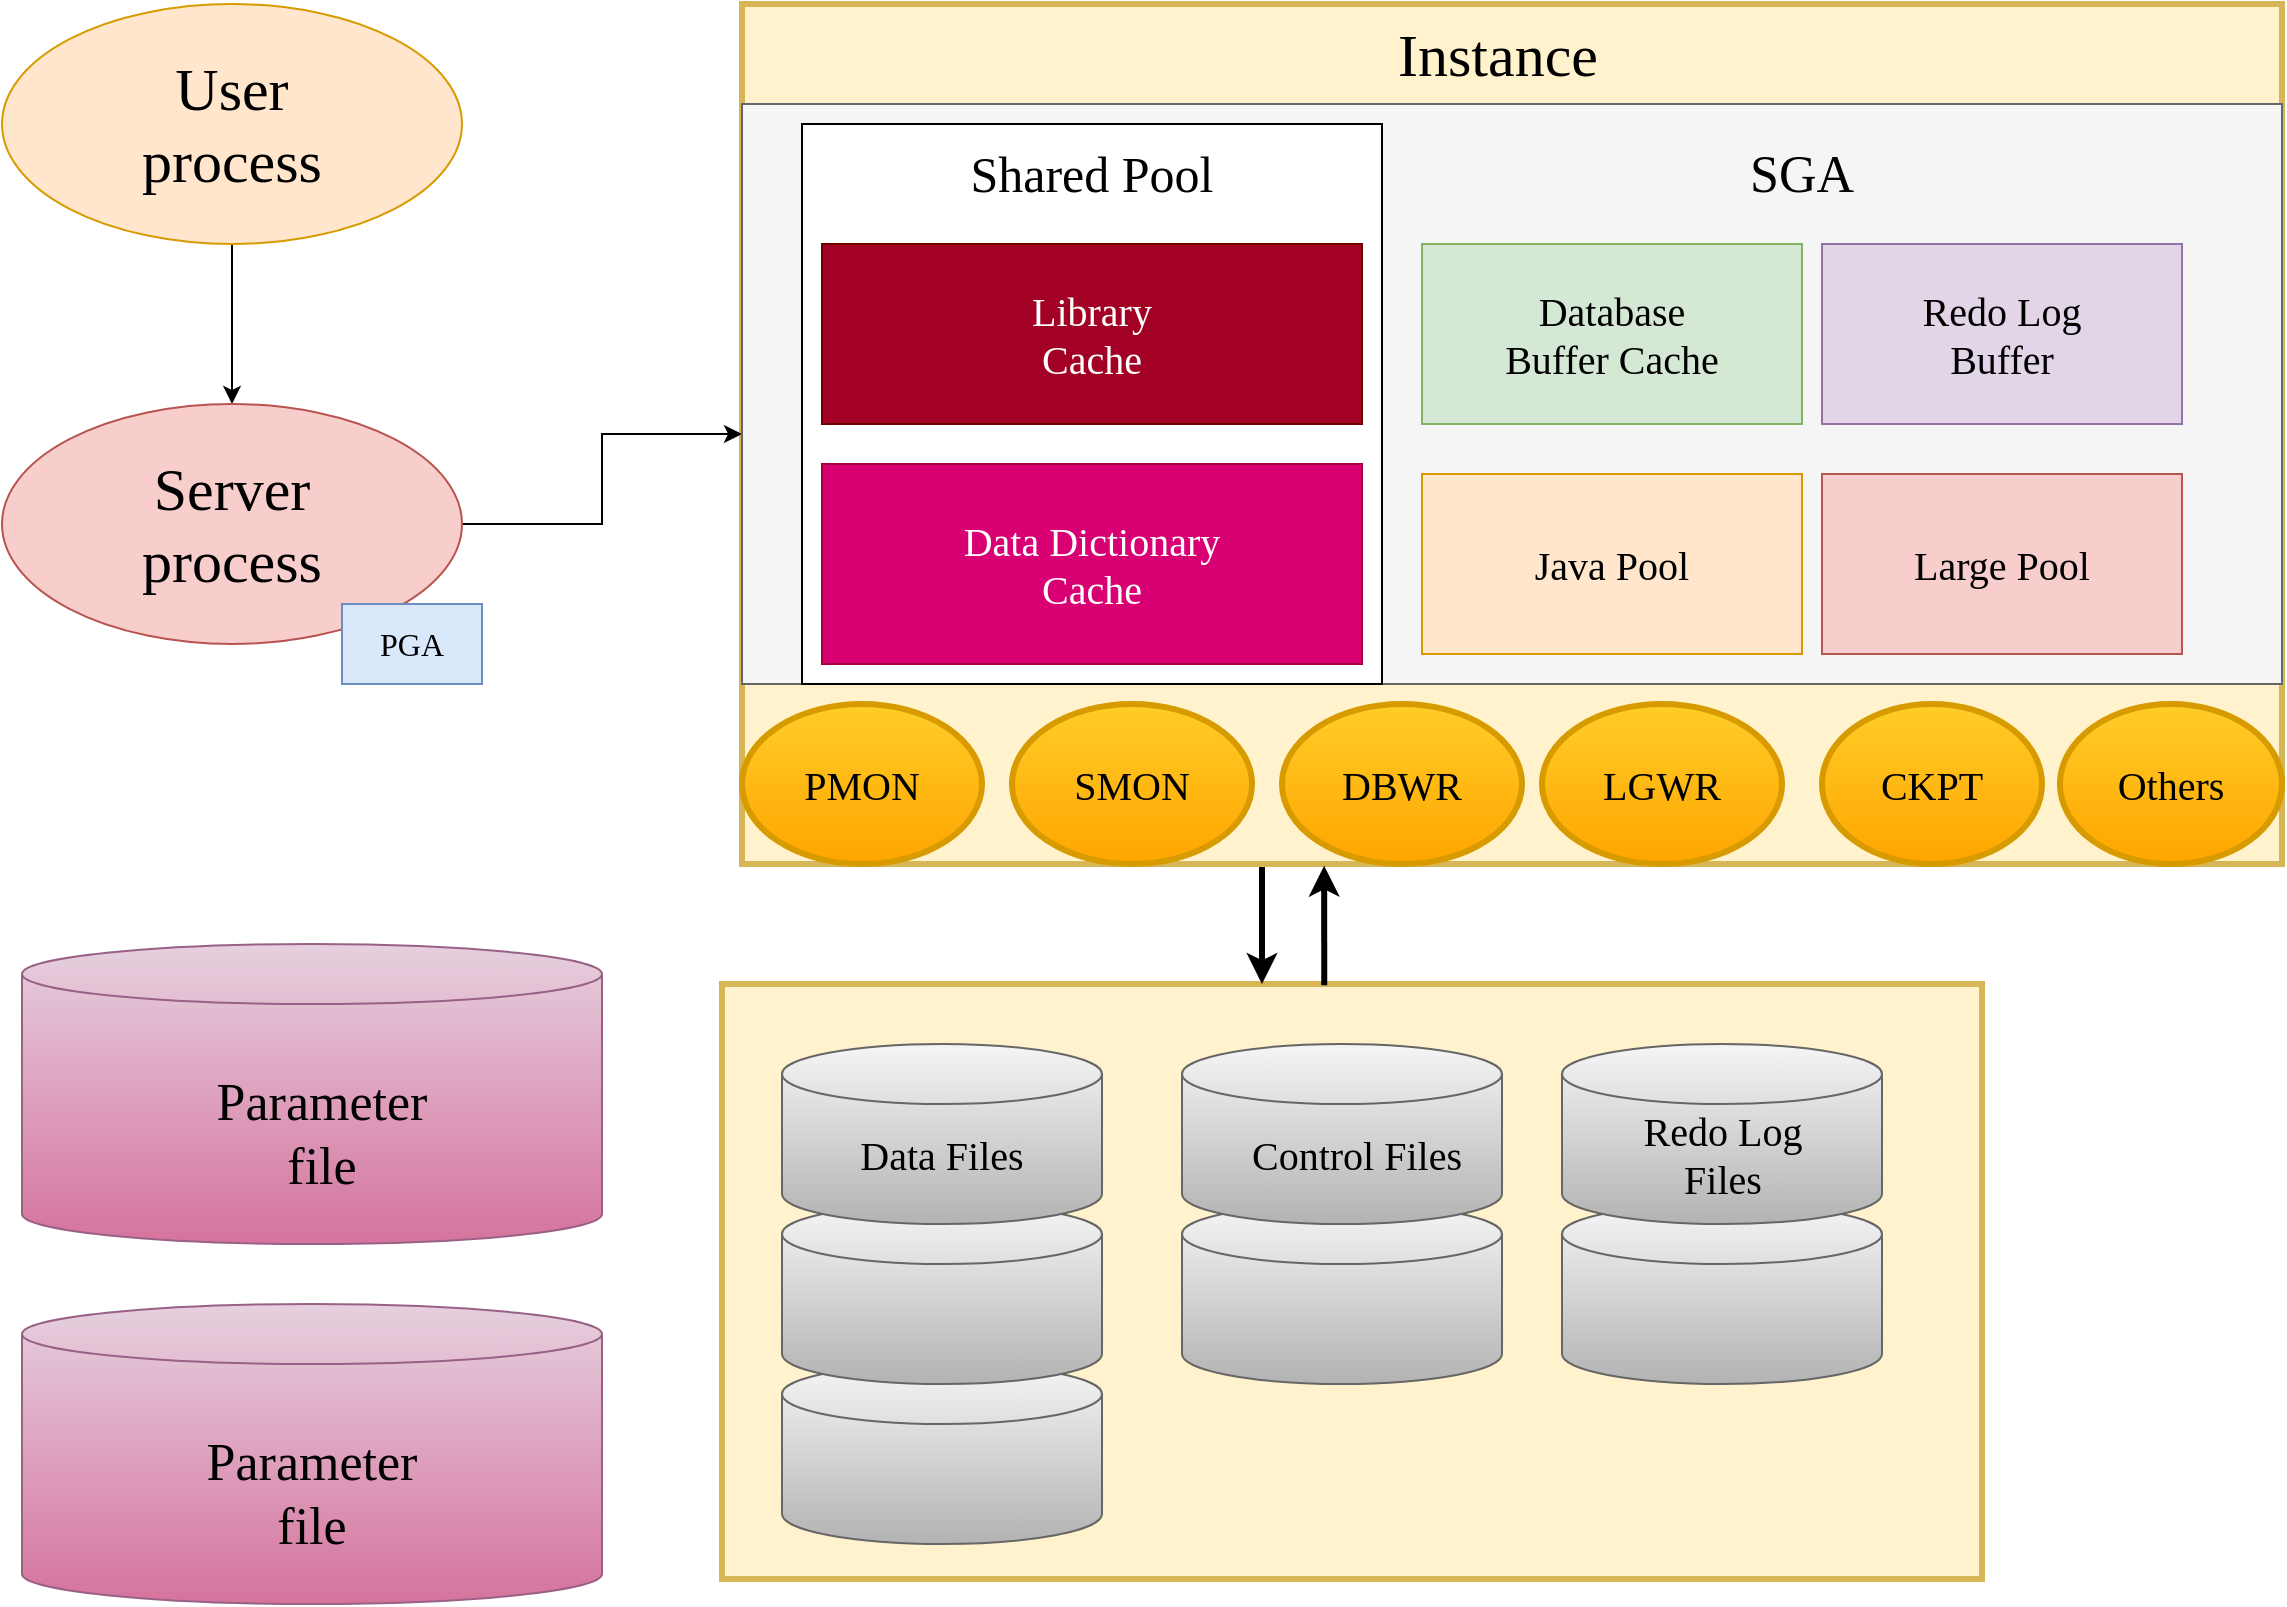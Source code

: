 <mxfile version="24.7.16">
  <diagram name="第 1 页" id="RMl1IjXUAivgwwIWIfm5">
    <mxGraphModel dx="531" dy="274" grid="1" gridSize="10" guides="1" tooltips="1" connect="1" arrows="1" fold="1" page="1" pageScale="1" pageWidth="1169" pageHeight="827" background="#FFFFFF" math="0" shadow="0">
      <root>
        <mxCell id="0" />
        <mxCell id="1" parent="0" />
        <mxCell id="iI4Hv2SD_ylIdM6wp7LN-56" value="" style="whiteSpace=wrap;html=1;fillColor=#fff2cc;strokeColor=#d6b656;resizable=0;strokeWidth=3;movable=0;rotatable=0;deletable=0;editable=0;locked=1;connectable=0;" vertex="1" parent="1">
          <mxGeometry x="380" y="500" width="630" height="297.5" as="geometry" />
        </mxCell>
        <mxCell id="iI4Hv2SD_ylIdM6wp7LN-57" value="" style="edgeStyle=orthogonalEdgeStyle;rounded=0;orthogonalLoop=1;jettySize=auto;html=1;strokeWidth=3;" edge="1" parent="1">
          <mxGeometry relative="1" as="geometry">
            <mxPoint x="650" y="440" as="sourcePoint" />
            <mxPoint x="650" y="500" as="targetPoint" />
            <Array as="points">
              <mxPoint x="650" y="460" />
              <mxPoint x="650" y="460" />
            </Array>
          </mxGeometry>
        </mxCell>
        <mxCell id="iI4Hv2SD_ylIdM6wp7LN-29" value="" style="whiteSpace=wrap;html=1;fillColor=#fff2cc;strokeColor=#d6b656;movable=1;resizable=1;rotatable=1;deletable=1;editable=1;locked=0;connectable=1;strokeWidth=3;" vertex="1" parent="1">
          <mxGeometry x="390" y="10" width="770" height="430" as="geometry" />
        </mxCell>
        <mxCell id="iI4Hv2SD_ylIdM6wp7LN-27" value="" style="edgeStyle=orthogonalEdgeStyle;rounded=0;orthogonalLoop=1;jettySize=auto;html=1;" edge="1" parent="1" source="iI4Hv2SD_ylIdM6wp7LN-23" target="iI4Hv2SD_ylIdM6wp7LN-26">
          <mxGeometry relative="1" as="geometry" />
        </mxCell>
        <mxCell id="iI4Hv2SD_ylIdM6wp7LN-23" value="&lt;font face=&quot;Comic Sans MS&quot; style=&quot;font-size: 30px;&quot;&gt;User&lt;/font&gt;&lt;div style=&quot;font-size: 30px;&quot;&gt;&lt;font face=&quot;Comic Sans MS&quot; style=&quot;font-size: 30px;&quot;&gt;process&lt;/font&gt;&lt;/div&gt;" style="ellipse;whiteSpace=wrap;html=1;fillColor=#ffe6cc;strokeColor=#d79b00;" vertex="1" parent="1">
          <mxGeometry x="20" y="10" width="230" height="120" as="geometry" />
        </mxCell>
        <mxCell id="iI4Hv2SD_ylIdM6wp7LN-30" value="" style="edgeStyle=orthogonalEdgeStyle;rounded=0;orthogonalLoop=1;jettySize=auto;html=1;" edge="1" parent="1" source="iI4Hv2SD_ylIdM6wp7LN-26" target="iI4Hv2SD_ylIdM6wp7LN-29">
          <mxGeometry relative="1" as="geometry" />
        </mxCell>
        <mxCell id="iI4Hv2SD_ylIdM6wp7LN-26" value="&lt;font style=&quot;font-size: 30px;&quot; face=&quot;Comic Sans MS&quot;&gt;Server&lt;/font&gt;&lt;div style=&quot;font-size: 30px;&quot;&gt;&lt;font face=&quot;Comic Sans MS&quot;&gt;process&lt;/font&gt;&lt;/div&gt;" style="ellipse;whiteSpace=wrap;html=1;fillColor=#f8cecc;strokeColor=#b85450;" vertex="1" parent="1">
          <mxGeometry x="20" y="210" width="230" height="120" as="geometry" />
        </mxCell>
        <mxCell id="iI4Hv2SD_ylIdM6wp7LN-28" value="&lt;font style=&quot;font-size: 16px;&quot; face=&quot;Comic Sans MS&quot;&gt;PGA&lt;/font&gt;" style="rounded=0;whiteSpace=wrap;html=1;fillColor=#dae8fc;strokeColor=#6c8ebf;" vertex="1" parent="1">
          <mxGeometry x="190" y="310" width="70" height="40" as="geometry" />
        </mxCell>
        <mxCell id="iI4Hv2SD_ylIdM6wp7LN-31" value="&lt;font face=&quot;Comic Sans MS&quot; style=&quot;font-size: 30px;&quot;&gt;Instance&lt;/font&gt;" style="text;html=1;align=center;verticalAlign=middle;whiteSpace=wrap;rounded=0;" vertex="1" parent="1">
          <mxGeometry x="696.5" y="20" width="142" height="30" as="geometry" />
        </mxCell>
        <mxCell id="iI4Hv2SD_ylIdM6wp7LN-32" value="" style="rounded=0;whiteSpace=wrap;html=1;fillColor=#f5f5f5;strokeColor=#666666;fontColor=#333333;movable=0;resizable=0;rotatable=0;deletable=0;editable=0;locked=1;connectable=0;" vertex="1" parent="1">
          <mxGeometry x="390" y="60" width="770" height="290" as="geometry" />
        </mxCell>
        <mxCell id="iI4Hv2SD_ylIdM6wp7LN-33" value="&lt;font style=&quot;font-size: 26px;&quot; face=&quot;Comic Sans MS&quot;&gt;SGA&lt;/font&gt;" style="text;html=1;align=center;verticalAlign=middle;whiteSpace=wrap;rounded=0;" vertex="1" parent="1">
          <mxGeometry x="890" y="80" width="60" height="30" as="geometry" />
        </mxCell>
        <mxCell id="iI4Hv2SD_ylIdM6wp7LN-34" value="" style="rounded=0;whiteSpace=wrap;html=1;movable=0;resizable=0;rotatable=0;deletable=0;editable=0;locked=1;connectable=0;" vertex="1" parent="1">
          <mxGeometry x="420" y="70" width="290" height="280" as="geometry" />
        </mxCell>
        <mxCell id="iI4Hv2SD_ylIdM6wp7LN-35" value="&lt;font style=&quot;font-size: 25px;&quot; face=&quot;Comic Sans MS&quot;&gt;Shared Pool&lt;/font&gt;" style="text;html=1;align=center;verticalAlign=middle;whiteSpace=wrap;rounded=0;" vertex="1" parent="1">
          <mxGeometry x="480" y="80" width="170" height="30" as="geometry" />
        </mxCell>
        <mxCell id="iI4Hv2SD_ylIdM6wp7LN-37" value="&lt;div style=&quot;font-size: 20px;&quot;&gt;&lt;font style=&quot;font-size: 20px;&quot; face=&quot;Comic Sans MS&quot;&gt;Library&lt;/font&gt;&lt;/div&gt;&lt;div style=&quot;font-size: 20px;&quot;&gt;&lt;font face=&quot;Comic Sans MS&quot; style=&quot;font-size: 20px;&quot;&gt;Cache&lt;/font&gt;&lt;/div&gt;" style="rounded=0;whiteSpace=wrap;html=1;fillColor=#a20025;strokeColor=#6F0000;fontColor=#ffffff;" vertex="1" parent="1">
          <mxGeometry x="430" y="130" width="270" height="90" as="geometry" />
        </mxCell>
        <mxCell id="iI4Hv2SD_ylIdM6wp7LN-38" value="&lt;div style=&quot;font-size: 20px;&quot;&gt;&lt;font style=&quot;font-size: 20px;&quot; face=&quot;Comic Sans MS&quot;&gt;Data Dictionary&lt;/font&gt;&lt;/div&gt;&lt;div style=&quot;font-size: 20px;&quot;&gt;&lt;font style=&quot;font-size: 20px;&quot; face=&quot;Comic Sans MS&quot;&gt;Cache&lt;/font&gt;&lt;/div&gt;" style="rounded=0;whiteSpace=wrap;html=1;fillColor=#d80073;strokeColor=#A50040;fontColor=#ffffff;" vertex="1" parent="1">
          <mxGeometry x="430" y="240" width="270" height="100" as="geometry" />
        </mxCell>
        <mxCell id="iI4Hv2SD_ylIdM6wp7LN-39" value="&lt;div style=&quot;font-size: 20px;&quot;&gt;&lt;font face=&quot;Comic Sans MS&quot; style=&quot;font-size: 20px;&quot;&gt;Database&lt;/font&gt;&lt;/div&gt;&lt;div style=&quot;font-size: 20px;&quot;&gt;&lt;font face=&quot;Comic Sans MS&quot; style=&quot;font-size: 20px;&quot;&gt;Buffer Cache&lt;/font&gt;&lt;/div&gt;" style="rounded=0;whiteSpace=wrap;html=1;fillColor=#d5e8d4;strokeColor=#82b366;" vertex="1" parent="1">
          <mxGeometry x="730" y="130" width="190" height="90" as="geometry" />
        </mxCell>
        <mxCell id="iI4Hv2SD_ylIdM6wp7LN-40" value="&lt;div style=&quot;font-size: 20px;&quot;&gt;&lt;font face=&quot;Comic Sans MS&quot; style=&quot;font-size: 20px;&quot;&gt;Redo Log&lt;/font&gt;&lt;/div&gt;&lt;div style=&quot;font-size: 20px;&quot;&gt;&lt;font face=&quot;Comic Sans MS&quot; style=&quot;font-size: 20px;&quot;&gt;Buffer&lt;/font&gt;&lt;/div&gt;" style="rounded=0;whiteSpace=wrap;html=1;fillColor=#e1d5e7;strokeColor=#9673a6;" vertex="1" parent="1">
          <mxGeometry x="930" y="130" width="180" height="90" as="geometry" />
        </mxCell>
        <mxCell id="iI4Hv2SD_ylIdM6wp7LN-41" value="&lt;font face=&quot;Comic Sans MS&quot; style=&quot;font-size: 20px;&quot;&gt;Java Pool&lt;/font&gt;" style="rounded=0;whiteSpace=wrap;html=1;fillColor=#ffe6cc;strokeColor=#d79b00;" vertex="1" parent="1">
          <mxGeometry x="730" y="245" width="190" height="90" as="geometry" />
        </mxCell>
        <mxCell id="iI4Hv2SD_ylIdM6wp7LN-42" value="&lt;div&gt;&lt;font style=&quot;font-size: 20px;&quot; face=&quot;Comic Sans MS&quot;&gt;Large Pool&lt;/font&gt;&lt;/div&gt;" style="rounded=0;whiteSpace=wrap;html=1;fillColor=#f8cecc;strokeColor=#b85450;" vertex="1" parent="1">
          <mxGeometry x="930" y="245" width="180" height="90" as="geometry" />
        </mxCell>
        <mxCell id="iI4Hv2SD_ylIdM6wp7LN-43" value="&lt;span style=&quot;font-size: 20px;&quot;&gt;&lt;font style=&quot;font-size: 20px;&quot;&gt;PMON&lt;/font&gt;&lt;/span&gt;" style="ellipse;whiteSpace=wrap;html=1;fontFamily=Comic Sans MS;fontSize=20;fillColor=#ffcd28;strokeColor=#d79b00;gradientColor=#ffa500;strokeWidth=3;" vertex="1" parent="1">
          <mxGeometry x="390" y="360" width="120" height="80" as="geometry" />
        </mxCell>
        <mxCell id="iI4Hv2SD_ylIdM6wp7LN-44" value="&lt;span style=&quot;font-size: 20px;&quot;&gt;DBWR&lt;/span&gt;" style="ellipse;whiteSpace=wrap;html=1;fontFamily=Comic Sans MS;fontSize=20;fillColor=#ffcd28;strokeColor=#d79b00;gradientColor=#ffa500;strokeWidth=3;" vertex="1" parent="1">
          <mxGeometry x="660" y="360" width="120" height="80" as="geometry" />
        </mxCell>
        <mxCell id="iI4Hv2SD_ylIdM6wp7LN-45" value="&lt;span style=&quot;font-size: 20px;&quot;&gt;SMON&lt;/span&gt;" style="ellipse;whiteSpace=wrap;html=1;fontFamily=Comic Sans MS;fontSize=20;fillColor=#ffcd28;strokeColor=#d79b00;gradientColor=#ffa500;strokeWidth=3;" vertex="1" parent="1">
          <mxGeometry x="525" y="360" width="120" height="80" as="geometry" />
        </mxCell>
        <mxCell id="iI4Hv2SD_ylIdM6wp7LN-46" value="&lt;span style=&quot;font-size: 20px;&quot;&gt;LGWR&lt;/span&gt;" style="ellipse;whiteSpace=wrap;html=1;fontFamily=Comic Sans MS;fontSize=20;fillColor=#ffcd28;strokeColor=#d79b00;gradientColor=#ffa500;strokeWidth=3;" vertex="1" parent="1">
          <mxGeometry x="790" y="360" width="120" height="80" as="geometry" />
        </mxCell>
        <mxCell id="iI4Hv2SD_ylIdM6wp7LN-47" value="&lt;span style=&quot;font-size: 20px;&quot;&gt;CKPT&lt;/span&gt;" style="ellipse;whiteSpace=wrap;html=1;fontFamily=Comic Sans MS;fontSize=20;fillColor=#ffcd28;strokeColor=#d79b00;gradientColor=#ffa500;strokeWidth=3;" vertex="1" parent="1">
          <mxGeometry x="930" y="360" width="110" height="80" as="geometry" />
        </mxCell>
        <mxCell id="iI4Hv2SD_ylIdM6wp7LN-48" value="&lt;span style=&quot;font-size: 20px;&quot;&gt;Others&lt;/span&gt;" style="ellipse;whiteSpace=wrap;html=1;fontFamily=Comic Sans MS;fontSize=20;fillColor=#ffcd28;strokeColor=#d79b00;gradientColor=#ffa500;strokeWidth=3;" vertex="1" parent="1">
          <mxGeometry x="1049" y="360" width="111" height="80" as="geometry" />
        </mxCell>
        <mxCell id="iI4Hv2SD_ylIdM6wp7LN-53" value="" style="group" vertex="1" connectable="0" parent="1">
          <mxGeometry x="30" y="480" width="290" height="330" as="geometry" />
        </mxCell>
        <mxCell id="iI4Hv2SD_ylIdM6wp7LN-49" value="" style="shape=cylinder3;whiteSpace=wrap;html=1;boundedLbl=1;backgroundOutline=1;size=15;fillColor=#e6d0de;gradientColor=#d5739d;strokeColor=#996185;movable=0;resizable=0;rotatable=0;deletable=0;editable=0;locked=1;connectable=0;" vertex="1" parent="iI4Hv2SD_ylIdM6wp7LN-53">
          <mxGeometry width="290" height="150" as="geometry" />
        </mxCell>
        <mxCell id="iI4Hv2SD_ylIdM6wp7LN-50" value="" style="shape=cylinder3;whiteSpace=wrap;html=1;boundedLbl=1;backgroundOutline=1;size=15;fillColor=#e6d0de;gradientColor=#d5739d;strokeColor=#996185;movable=0;resizable=0;rotatable=0;deletable=0;editable=0;locked=1;connectable=0;" vertex="1" parent="iI4Hv2SD_ylIdM6wp7LN-53">
          <mxGeometry y="180" width="290" height="150" as="geometry" />
        </mxCell>
        <mxCell id="iI4Hv2SD_ylIdM6wp7LN-51" value="&lt;div style=&quot;font-size: 26px;&quot;&gt;&lt;div&gt;&lt;font face=&quot;Comic Sans MS&quot;&gt;Parameter&lt;/font&gt;&lt;/div&gt;&lt;div&gt;&lt;font face=&quot;e58GPjbrVzsow7umi75m&quot;&gt;file&lt;/font&gt;&lt;/div&gt;&lt;/div&gt;" style="text;html=1;align=center;verticalAlign=middle;whiteSpace=wrap;rounded=0;" vertex="1" parent="iI4Hv2SD_ylIdM6wp7LN-53">
          <mxGeometry x="40" y="50" width="220" height="90" as="geometry" />
        </mxCell>
        <mxCell id="iI4Hv2SD_ylIdM6wp7LN-52" value="&lt;div style=&quot;font-size: 26px;&quot;&gt;&lt;div&gt;&lt;font face=&quot;Comic Sans MS&quot;&gt;Parameter&lt;/font&gt;&lt;/div&gt;&lt;div&gt;&lt;font face=&quot;e58GPjbrVzsow7umi75m&quot;&gt;file&lt;/font&gt;&lt;/div&gt;&lt;/div&gt;" style="text;html=1;align=center;verticalAlign=middle;whiteSpace=wrap;rounded=0;" vertex="1" parent="iI4Hv2SD_ylIdM6wp7LN-53">
          <mxGeometry x="35" y="230" width="220" height="90" as="geometry" />
        </mxCell>
        <mxCell id="iI4Hv2SD_ylIdM6wp7LN-58" value="" style="edgeStyle=orthogonalEdgeStyle;rounded=0;orthogonalLoop=1;jettySize=auto;html=1;strokeWidth=3;entryX=0.378;entryY=1.002;entryDx=0;entryDy=0;entryPerimeter=0;exitX=0.478;exitY=0.002;exitDx=0;exitDy=0;exitPerimeter=0;" edge="1" parent="1" source="iI4Hv2SD_ylIdM6wp7LN-56" target="iI4Hv2SD_ylIdM6wp7LN-29">
          <mxGeometry relative="1" as="geometry">
            <mxPoint x="695" y="440" as="targetPoint" />
          </mxGeometry>
        </mxCell>
        <mxCell id="iI4Hv2SD_ylIdM6wp7LN-75" value="" style="group" vertex="1" connectable="0" parent="1">
          <mxGeometry x="410" y="530" width="160" height="250" as="geometry" />
        </mxCell>
        <mxCell id="iI4Hv2SD_ylIdM6wp7LN-74" value="" style="shape=cylinder3;whiteSpace=wrap;html=1;boundedLbl=1;backgroundOutline=1;size=15;fillColor=#f5f5f5;gradientColor=#b3b3b3;strokeColor=#666666;" vertex="1" parent="iI4Hv2SD_ylIdM6wp7LN-75">
          <mxGeometry y="160" width="160" height="90" as="geometry" />
        </mxCell>
        <mxCell id="iI4Hv2SD_ylIdM6wp7LN-73" value="" style="shape=cylinder3;whiteSpace=wrap;html=1;boundedLbl=1;backgroundOutline=1;size=15;fillColor=#f5f5f5;gradientColor=#b3b3b3;strokeColor=#666666;" vertex="1" parent="iI4Hv2SD_ylIdM6wp7LN-75">
          <mxGeometry y="80" width="160" height="90" as="geometry" />
        </mxCell>
        <mxCell id="iI4Hv2SD_ylIdM6wp7LN-70" value="" style="shape=cylinder3;whiteSpace=wrap;html=1;boundedLbl=1;backgroundOutline=1;size=15;fillColor=#f5f5f5;gradientColor=#b3b3b3;strokeColor=#666666;" vertex="1" parent="iI4Hv2SD_ylIdM6wp7LN-75">
          <mxGeometry width="160" height="90" as="geometry" />
        </mxCell>
        <mxCell id="iI4Hv2SD_ylIdM6wp7LN-76" value="&lt;font style=&quot;font-size: 20px;&quot; face=&quot;Comic Sans MS&quot;&gt;Data Files&lt;/font&gt;" style="text;html=1;align=center;verticalAlign=middle;whiteSpace=wrap;rounded=0;" vertex="1" parent="iI4Hv2SD_ylIdM6wp7LN-75">
          <mxGeometry x="25" y="30" width="110" height="50" as="geometry" />
        </mxCell>
        <mxCell id="iI4Hv2SD_ylIdM6wp7LN-88" value="" style="group" vertex="1" connectable="0" parent="1">
          <mxGeometry x="610" y="530" width="160" height="170" as="geometry" />
        </mxCell>
        <mxCell id="iI4Hv2SD_ylIdM6wp7LN-79" value="" style="shape=cylinder3;whiteSpace=wrap;html=1;boundedLbl=1;backgroundOutline=1;size=15;fillColor=#f5f5f5;gradientColor=#b3b3b3;strokeColor=#666666;" vertex="1" parent="iI4Hv2SD_ylIdM6wp7LN-88">
          <mxGeometry y="80" width="160" height="90" as="geometry" />
        </mxCell>
        <mxCell id="iI4Hv2SD_ylIdM6wp7LN-80" value="" style="shape=cylinder3;whiteSpace=wrap;html=1;boundedLbl=1;backgroundOutline=1;size=15;fillColor=#f5f5f5;gradientColor=#b3b3b3;strokeColor=#666666;" vertex="1" parent="iI4Hv2SD_ylIdM6wp7LN-88">
          <mxGeometry width="160" height="90" as="geometry" />
        </mxCell>
        <mxCell id="iI4Hv2SD_ylIdM6wp7LN-91" value="&lt;font style=&quot;font-size: 20px;&quot; face=&quot;Comic Sans MS&quot;&gt;Control Files&lt;/font&gt;" style="text;html=1;align=center;verticalAlign=middle;whiteSpace=wrap;rounded=0;" vertex="1" parent="iI4Hv2SD_ylIdM6wp7LN-88">
          <mxGeometry x="25" y="30" width="125" height="50" as="geometry" />
        </mxCell>
        <mxCell id="iI4Hv2SD_ylIdM6wp7LN-89" value="" style="group" vertex="1" connectable="0" parent="1">
          <mxGeometry x="800" y="530" width="160" height="170" as="geometry" />
        </mxCell>
        <mxCell id="iI4Hv2SD_ylIdM6wp7LN-84" value="" style="shape=cylinder3;whiteSpace=wrap;html=1;boundedLbl=1;backgroundOutline=1;size=15;fillColor=#f5f5f5;gradientColor=#b3b3b3;strokeColor=#666666;" vertex="1" parent="iI4Hv2SD_ylIdM6wp7LN-89">
          <mxGeometry y="80" width="160" height="90" as="geometry" />
        </mxCell>
        <mxCell id="iI4Hv2SD_ylIdM6wp7LN-85" value="" style="shape=cylinder3;whiteSpace=wrap;html=1;boundedLbl=1;backgroundOutline=1;size=15;fillColor=#f5f5f5;gradientColor=#b3b3b3;strokeColor=#666666;" vertex="1" parent="iI4Hv2SD_ylIdM6wp7LN-89">
          <mxGeometry width="160" height="90" as="geometry" />
        </mxCell>
        <mxCell id="iI4Hv2SD_ylIdM6wp7LN-92" value="&lt;font style=&quot;font-size: 20px;&quot; face=&quot;Comic Sans MS&quot;&gt;Redo Log Files&lt;/font&gt;" style="text;html=1;align=center;verticalAlign=middle;whiteSpace=wrap;rounded=0;" vertex="1" parent="iI4Hv2SD_ylIdM6wp7LN-89">
          <mxGeometry x="22.5" y="30" width="115" height="50" as="geometry" />
        </mxCell>
      </root>
    </mxGraphModel>
  </diagram>
</mxfile>

